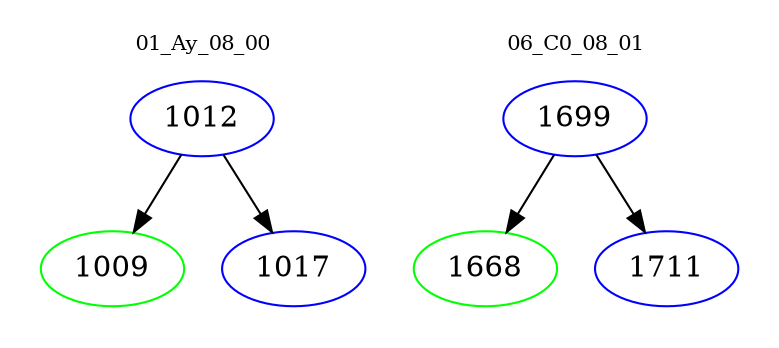 digraph{
subgraph cluster_0 {
color = white
label = "01_Ay_08_00";
fontsize=10;
T0_1012 [label="1012", color="blue"]
T0_1012 -> T0_1009 [color="black"]
T0_1009 [label="1009", color="green"]
T0_1012 -> T0_1017 [color="black"]
T0_1017 [label="1017", color="blue"]
}
subgraph cluster_1 {
color = white
label = "06_C0_08_01";
fontsize=10;
T1_1699 [label="1699", color="blue"]
T1_1699 -> T1_1668 [color="black"]
T1_1668 [label="1668", color="green"]
T1_1699 -> T1_1711 [color="black"]
T1_1711 [label="1711", color="blue"]
}
}
